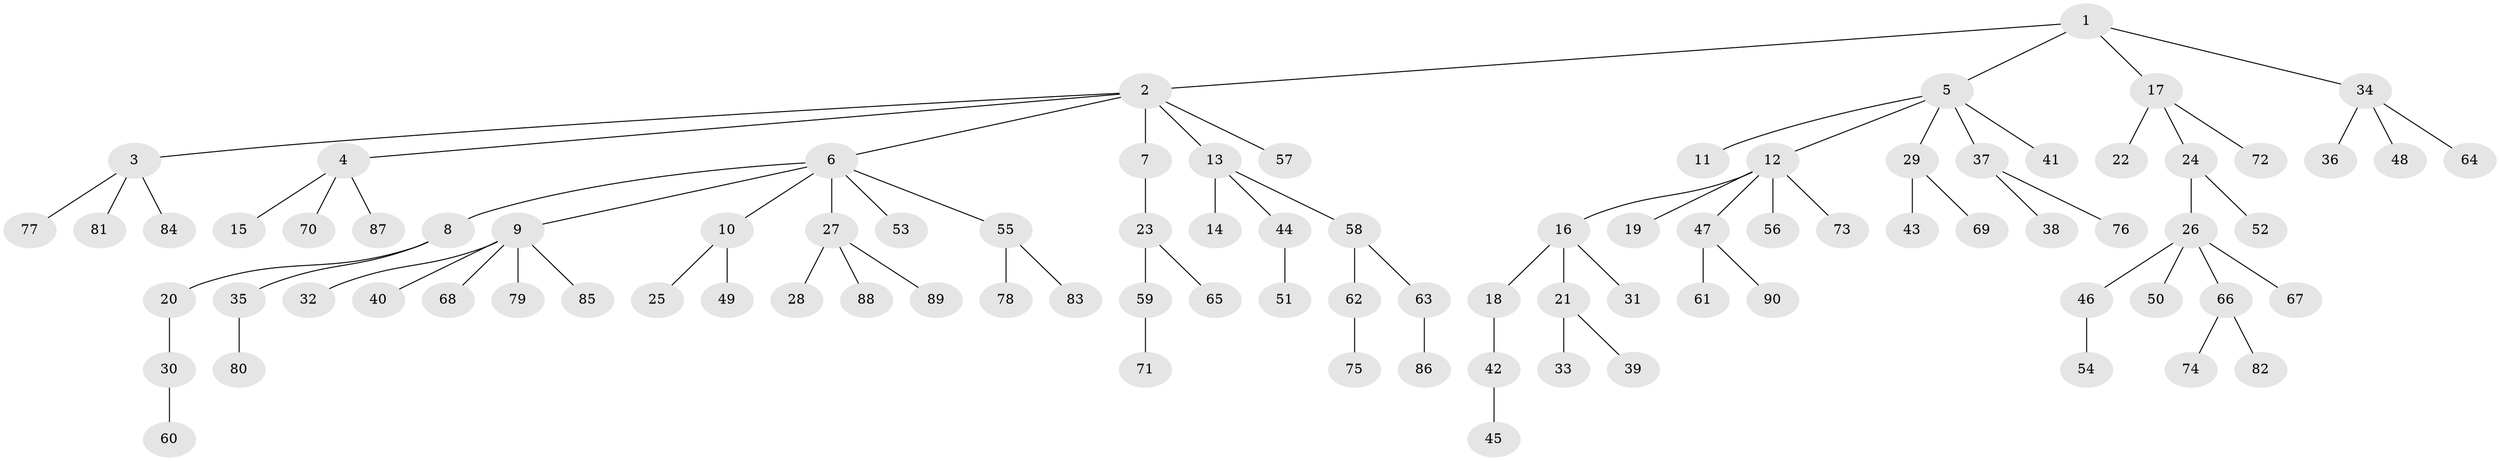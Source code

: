 // coarse degree distribution, {1: 0.7222222222222222, 2: 0.19444444444444445, 20: 0.027777777777777776, 6: 0.027777777777777776, 4: 0.027777777777777776}
// Generated by graph-tools (version 1.1) at 2025/56/03/04/25 21:56:24]
// undirected, 90 vertices, 89 edges
graph export_dot {
graph [start="1"]
  node [color=gray90,style=filled];
  1;
  2;
  3;
  4;
  5;
  6;
  7;
  8;
  9;
  10;
  11;
  12;
  13;
  14;
  15;
  16;
  17;
  18;
  19;
  20;
  21;
  22;
  23;
  24;
  25;
  26;
  27;
  28;
  29;
  30;
  31;
  32;
  33;
  34;
  35;
  36;
  37;
  38;
  39;
  40;
  41;
  42;
  43;
  44;
  45;
  46;
  47;
  48;
  49;
  50;
  51;
  52;
  53;
  54;
  55;
  56;
  57;
  58;
  59;
  60;
  61;
  62;
  63;
  64;
  65;
  66;
  67;
  68;
  69;
  70;
  71;
  72;
  73;
  74;
  75;
  76;
  77;
  78;
  79;
  80;
  81;
  82;
  83;
  84;
  85;
  86;
  87;
  88;
  89;
  90;
  1 -- 2;
  1 -- 5;
  1 -- 17;
  1 -- 34;
  2 -- 3;
  2 -- 4;
  2 -- 6;
  2 -- 7;
  2 -- 13;
  2 -- 57;
  3 -- 77;
  3 -- 81;
  3 -- 84;
  4 -- 15;
  4 -- 70;
  4 -- 87;
  5 -- 11;
  5 -- 12;
  5 -- 29;
  5 -- 37;
  5 -- 41;
  6 -- 8;
  6 -- 9;
  6 -- 10;
  6 -- 27;
  6 -- 53;
  6 -- 55;
  7 -- 23;
  8 -- 20;
  8 -- 35;
  9 -- 32;
  9 -- 40;
  9 -- 68;
  9 -- 79;
  9 -- 85;
  10 -- 25;
  10 -- 49;
  12 -- 16;
  12 -- 19;
  12 -- 47;
  12 -- 56;
  12 -- 73;
  13 -- 14;
  13 -- 44;
  13 -- 58;
  16 -- 18;
  16 -- 21;
  16 -- 31;
  17 -- 22;
  17 -- 24;
  17 -- 72;
  18 -- 42;
  20 -- 30;
  21 -- 33;
  21 -- 39;
  23 -- 59;
  23 -- 65;
  24 -- 26;
  24 -- 52;
  26 -- 46;
  26 -- 50;
  26 -- 66;
  26 -- 67;
  27 -- 28;
  27 -- 88;
  27 -- 89;
  29 -- 43;
  29 -- 69;
  30 -- 60;
  34 -- 36;
  34 -- 48;
  34 -- 64;
  35 -- 80;
  37 -- 38;
  37 -- 76;
  42 -- 45;
  44 -- 51;
  46 -- 54;
  47 -- 61;
  47 -- 90;
  55 -- 78;
  55 -- 83;
  58 -- 62;
  58 -- 63;
  59 -- 71;
  62 -- 75;
  63 -- 86;
  66 -- 74;
  66 -- 82;
}
